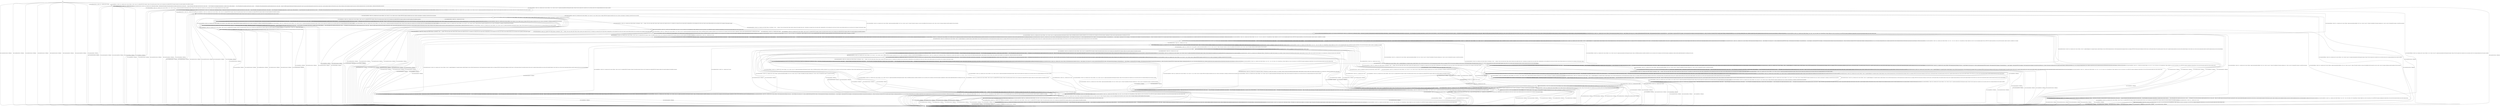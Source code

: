 digraph g {

	s0 [shape="circle" label="s0"];
	s1 [shape="circle" label="s1"];
	s2 [shape="circle" label="s2"];
	s3 [shape="circle" label="s3"];
	s4 [shape="circle" label="s4"];
	s5 [shape="circle" label="s5"];
	s6 [shape="circle" label="s6"];
	s7 [shape="circle" label="s7"];
	s8 [shape="circle" label="s8"];
	s9 [shape="circle" label="s9"];
	s10 [shape="circle" label="s10"];
	s11 [shape="circle" label="s11"];
	s12 [shape="circle" label="s12"];
	s13 [shape="circle" label="s13"];
	s14 [shape="circle" label="s14"];
	s15 [shape="circle" label="s15"];
	s16 [shape="circle" label="s16"];
	s17 [shape="circle" label="s17"];
	s18 [shape="circle" label="s18"];
	s19 [shape="circle" label="s19"];
	s20 [shape="circle" label="s20"];
	s21 [shape="circle" label="s21"];
	s22 [shape="circle" label="s22"];
	s23 [shape="circle" label="s23"];
	s24 [shape="circle" label="s24"];
	s25 [shape="circle" label="s25"];
	s26 [shape="circle" label="s26"];
	s27 [shape="circle" label="s27"];
	s28 [shape="circle" label="s28"];
	s29 [shape="circle" label="s29"];
	s30 [shape="circle" label="s30"];
	s31 [shape="circle" label="s31"];
	s32 [shape="circle" label="s32"];
	s0 -> s2 [label="user1|remote|DeviceControl / NoElement"];
	s0 -> s1 [label="user1|local|AddDevice / Symbol: CLS_0. Operation result: Success. Evidence: ''status':0,'msg':'ok'' in multiple HTTP POST responses'. Reason: The consistent presence of status 0 and 'ok' message across multiple HTTP POST responses confirms the successful completion of the AddDevice operation."];
	s0 -> s2 [label="user1|local|RemoveDevice / NoElement"];
	s0 -> s2 [label="user1|local|DeviceControl / NoElement"];
	s0 -> s3 [label="user1|local|InviteToHome / Symbol: CLS_0. Operation result: Success. Evidence: ''error':0,'status':0,'msg':'ok'' in /appsync/group/member/invited/reqqrcode response'. Reason: The invite requests show consistent zero error and status codes with 'ok' message indicating the invite request succeeded."];
	s0 -> s2 [label="user2|local|DeviceControl / NoElement"];
	s0 -> s2 [label="user2|remote|DeviceControl / NoElement"];
	s0 -> s2 [label="user2|remote|AcceptInvite / NoElement"];
	s0 -> s2 [label="user2|remote|ScanQRCode / NoElement"];
	s0 -> s2 [label="user2|remote|QuitHome / NoElement"];
	s1 -> s1 [label="user1|remote|DeviceControl / Symbol: CLS_-1. Operation result: Success."];
	s1 -> s2 [label="user1|local|AddDevice / NoElement"];
	s1 -> s0 [label="user1|local|RemoveDevice / Symbol: CLS_-1. Operation result: Success."];
	s1 -> s1 [label="user1|local|DeviceControl / Symbol: CLS_0. Operation result: Undetermined. Evidence: '**Bidirectional UDP packets with small payloads but no explicit control keywords or status codes**'; '**Sparse UDP packets without explicit control keywords or status codes**'; '**Only UDP packets with meaningless length patterns, no explicit success or failure indicators**'; '**short UDP payloads with no explicit control keywords or status**'; '**UDP packets with encrypted payload and no explicit operation keywords or status codes**'. Reason: The traffic comprises bidirectional UDP packets characterized by small or sparse payloads lacking explicit control keywords, status codes, or protocol semantics indicative of DeviceControl success or failure. Payloads are brief, sometimes encrypted, and convey no decisive operation keywords or error/status indicators, rendering the determination inconclusive."];
	s1 -> s11 [label="user1|local|InviteToHome / Symbol: CLS_0. Operation result: Success. Evidence: ''error':0,'status':0,'msg':'ok'' in /appsync/group/member/invited/reqqrcode response'. Reason: The invite requests show consistent zero error and status codes with 'ok' message indicating the invite request succeeded."];
	s1 -> s2 [label="user2|local|DeviceControl / NoElement"];
	s1 -> s2 [label="user2|remote|DeviceControl / NoElement"];
	s1 -> s2 [label="user2|remote|AcceptInvite / NoElement"];
	s1 -> s2 [label="user2|remote|ScanQRCode / NoElement"];
	s1 -> s2 [label="user2|remote|QuitHome / NoElement"];
	s2 -> s2 [label="user1|remote|DeviceControl / NoElement"];
	s2 -> s2 [label="user1|local|AddDevice / NoElement"];
	s2 -> s2 [label="user1|local|RemoveDevice / NoElement"];
	s2 -> s2 [label="user1|local|DeviceControl / NoElement"];
	s2 -> s2 [label="user1|local|InviteToHome / NoElement"];
	s2 -> s2 [label="user2|local|DeviceControl / NoElement"];
	s2 -> s2 [label="user2|remote|DeviceControl / NoElement"];
	s2 -> s2 [label="user2|remote|AcceptInvite / NoElement"];
	s2 -> s2 [label="user2|remote|ScanQRCode / NoElement"];
	s2 -> s2 [label="user2|remote|QuitHome / NoElement"];
	s3 -> s2 [label="user1|remote|DeviceControl / NoElement"];
	s3 -> s11 [label="user1|local|AddDevice / Symbol: CLS_0. Operation result: Success. Evidence: ''status':0,'msg':'ok'' in multiple HTTP POST responses'. Reason: The consistent presence of status 0 and 'ok' message across multiple HTTP POST responses confirms the successful completion of the AddDevice operation."];
	s3 -> s2 [label="user1|local|RemoveDevice / NoElement"];
	s3 -> s2 [label="user1|local|DeviceControl / NoElement"];
	s3 -> s3 [label="user1|local|InviteToHome / Symbol: CLS_0. Operation result: Success. Evidence: ''error':0,'status':0,'msg':'ok'' in /appsync/group/member/invited/reqqrcode response'. Reason: The invite requests show consistent zero error and status codes with 'ok' message indicating the invite request succeeded."];
	s3 -> s2 [label="user2|local|DeviceControl / NoElement"];
	s3 -> s2 [label="user2|remote|DeviceControl / NoElement"];
	s3 -> s2 [label="user2|remote|AcceptInvite / NoElement"];
	s3 -> s4 [label="user2|remote|ScanQRCode / Symbol: CLS_0. Operation result: Success. Evidence: ''error':0,'msg':'ok''; ''error':0,'status':0,'msg':'ok''. Reason: HTTP POST responses consistently show error=0, status=0, and message 'ok', indicating a successful QR code scan operation."];
	s3 -> s2 [label="user2|remote|QuitHome / NoElement"];
	s4 -> s2 [label="user1|remote|DeviceControl / NoElement"];
	s4 -> s10 [label="user1|local|AddDevice / Symbol: CLS_0. Operation result: Success. Evidence: ''status':0,'msg':'ok'' in multiple HTTP POST responses'. Reason: The consistent presence of status 0 and 'ok' message across multiple HTTP POST responses confirms the successful completion of the AddDevice operation."];
	s4 -> s2 [label="user1|local|RemoveDevice / NoElement"];
	s4 -> s2 [label="user1|local|DeviceControl / NoElement"];
	s4 -> s14 [label="user1|local|InviteToHome / Symbol: CLS_0. Operation result: Success. Evidence: ''error':0,'status':0,'msg':'ok'' in /appsync/group/member/invited/reqqrcode response'. Reason: The invite requests show consistent zero error and status codes with 'ok' message indicating the invite request succeeded."];
	s4 -> s2 [label="user2|local|DeviceControl / NoElement"];
	s4 -> s2 [label="user2|remote|DeviceControl / NoElement"];
	s4 -> s5 [label="user2|remote|AcceptInvite / Symbol: CLS_0. Operation result: Failed. Evidence: 'ErrorResponse', 'status': -7, 'message': 'device reset, please rebind'. Reason: Majority consensus shows negative status code -7 and explicit error message 'device reset, please rebind', indicating failure in invite acceptance due to device reset. Minority success evidence presents zero error and status with 'ok' message, but lacks majority support."];
	s4 -> s4 [label="user2|remote|ScanQRCode / Symbol: CLS_0. Operation result: Success. Evidence: ''error':0,'msg':'ok''; ''error':0,'status':0,'msg':'ok''. Reason: HTTP POST responses consistently show error=0, status=0, and message 'ok', indicating a successful QR code scan operation."];
	s4 -> s2 [label="user2|remote|QuitHome / NoElement"];
	s5 -> s2 [label="user1|remote|DeviceControl / NoElement"];
	s5 -> s8 [label="user1|local|AddDevice / Symbol: CLS_0. Operation result: Success. Evidence: ''status':0,'msg':'ok'' in multiple HTTP POST responses'. Reason: The consistent presence of status 0 and 'ok' message across multiple HTTP POST responses confirms the successful completion of the AddDevice operation."];
	s5 -> s2 [label="user1|local|RemoveDevice / NoElement"];
	s5 -> s2 [label="user1|local|DeviceControl / NoElement"];
	s5 -> s6 [label="user1|local|InviteToHome / Symbol: CLS_1. Operation result: Success. Evidence: ''error':0,'status':0,'msg':'ok'' in /appsync/group/member/invited/reqqrcode response'. Reason: InviteToHome operations succeeded as indicated by zero error and status with 'ok' message in invite QR code responses; supplementary evidence includes updated familymember list confirming invite success."];
	s5 -> s2 [label="user2|local|DeviceControl / NoElement"];
	s5 -> s2 [label="user2|remote|DeviceControl / NoElement"];
	s5 -> s2 [label="user2|remote|AcceptInvite / NoElement"];
	s5 -> s5 [label="user2|remote|ScanQRCode / Symbol: CLS_1. Operation result: Failed. Evidence: ''error':-2010''; ''error':-2010,'status':-2010' with garbled msg''. Reason: Negative error code -2010 and status -2010 in HTTP POST responses unambiguously indicate failure in the scan QR code operation despite some unclear message content."];
	s5 -> s9 [label="user2|remote|QuitHome / Symbol: CLS_0. Operation result: Success. Evidence: '/appsync/group/member/quitfamily' with {'error':0,'status':0,'msg':'ok'}'. Reason: The majority consensus is success as the quitfamily API call returned error code 0, status 0, and an 'ok' message, indicating successful completion of the quit operation."];
	s6 -> s2 [label="user1|remote|DeviceControl / NoElement"];
	s6 -> s7 [label="user1|local|AddDevice / Symbol: CLS_0. Operation result: Success. Evidence: ''status':0,'msg':'ok'' in multiple HTTP POST responses'. Reason: The consistent presence of status 0 and 'ok' message across multiple HTTP POST responses confirms the successful completion of the AddDevice operation."];
	s6 -> s2 [label="user1|local|RemoveDevice / NoElement"];
	s6 -> s2 [label="user1|local|DeviceControl / NoElement"];
	s6 -> s6 [label="user1|local|InviteToHome / Symbol: CLS_1. Operation result: Success. Evidence: ''error':0,'status':0,'msg':'ok'' in /appsync/group/member/invited/reqqrcode response'. Reason: InviteToHome operations succeeded as indicated by zero error and status with 'ok' message in invite QR code responses; supplementary evidence includes updated familymember list confirming invite success."];
	s6 -> s2 [label="user2|local|DeviceControl / NoElement"];
	s6 -> s2 [label="user2|remote|DeviceControl / NoElement"];
	s6 -> s2 [label="user2|remote|AcceptInvite / NoElement"];
	s6 -> s6 [label="user2|remote|ScanQRCode / Symbol: CLS_2. Operation result: Failed. Evidence: ''error':-2011''; ''error':-2011,'status':-2011' with garbled msg''. Reason: Negative error code -2011 and corresponding negative status in HTTP POST responses signal failure in the scan QR code operation, despite corrupted or unreadable error messages."];
	s6 -> s3 [label="user2|remote|QuitHome / Symbol: CLS_0. Operation result: Success. Evidence: '/appsync/group/member/quitfamily' with {'error':0,'status':0,'msg':'ok'}'. Reason: The majority consensus is success as the quitfamily API call returned error code 0, status 0, and an 'ok' message, indicating successful completion of the quit operation."];
	s7 -> s7 [label="user1|remote|DeviceControl / Symbol: CLS_-1. Operation result: Success."];
	s7 -> s2 [label="user1|local|AddDevice / NoElement"];
	s7 -> s6 [label="user1|local|RemoveDevice / Symbol: CLS_-1. Operation result: Success."];
	s7 -> s7 [label="user1|local|DeviceControl / Symbol: CLS_0. Operation result: Undetermined. Evidence: '**Bidirectional UDP packets with small payloads but no explicit control keywords or status codes**'; '**Sparse UDP packets without explicit control keywords or status codes**'; '**Only UDP packets with meaningless length patterns, no explicit success or failure indicators**'; '**short UDP payloads with no explicit control keywords or status**'; '**UDP packets with encrypted payload and no explicit operation keywords or status codes**'. Reason: The traffic comprises bidirectional UDP packets characterized by small or sparse payloads lacking explicit control keywords, status codes, or protocol semantics indicative of DeviceControl success or failure. Payloads are brief, sometimes encrypted, and convey no decisive operation keywords or error/status indicators, rendering the determination inconclusive."];
	s7 -> s7 [label="user1|local|InviteToHome / Symbol: CLS_1. Operation result: Success. Evidence: ''error':0,'status':0,'msg':'ok'' in /appsync/group/member/invited/reqqrcode response'. Reason: InviteToHome operations succeeded as indicated by zero error and status with 'ok' message in invite QR code responses; supplementary evidence includes updated familymember list confirming invite success."];
	s7 -> s15 [label="user2|local|DeviceControl / Symbol: CLS_0. Operation result: Success. Evidence: ''status':0' in /appfront/blappproxy/v1/ui/upgrade response; multiple 'Response' events in DNSNA.TransmissionControl or DNA.TransmissionControl messages without error messages; HTTP POST /device/control/v2/sdkcontrol with DNS status 0 in JSON payload. Reason: The consistent presence of status code 0 in upgrade response payloads across reports and the multiple 'Response' events without errors in device control communication indicate successful command execution and control acknowledgment."];
	s7 -> s7 [label="user2|remote|DeviceControl / Symbol: CLS_1. Operation result: Success. Evidence: 'DNA.TransmissionControl Response with pwri=1'; ''name':'Response' with varying 'pwri' 0/1 values in multiple bidirectional HTTP POST replies'; 'DNA.TransmissionControl Response' with payload field pwri:1'; ''name':'Response'', bidirectional HTTP POST exchanges'; 'DNA.TransmissionControl Response with payload data indicating pwr=1'. Reason: The presence of multiple HTTP POST responses named 'Response' containing payload fields 'pwri' or 'pwr' with values switching between 0 and 1 indicates successful device control command executions and bidirectional communication acknowledgments, reflecting normal operation."];
	s7 -> s2 [label="user2|remote|AcceptInvite / NoElement"];
	s7 -> s7 [label="user2|remote|ScanQRCode / Symbol: CLS_2. Operation result: Failed. Evidence: ''error':-2011''; ''error':-2011,'status':-2011' with garbled msg''. Reason: Negative error code -2011 and corresponding negative status in HTTP POST responses signal failure in the scan QR code operation, despite corrupted or unreadable error messages."];
	s7 -> s11 [label="user2|remote|QuitHome / Symbol: CLS_1. Operation result: Success. Evidence: '/appsync/group/member/quitfamily' with {'error':0,'status':0,'msg':'ok'}'. Reason: The quitfamily API response containing error 0, status 0, and an 'ok' message firmly supports a successful quit operation."];
	s8 -> s8 [label="user1|remote|DeviceControl / Symbol: CLS_-1. Operation result: Success."];
	s8 -> s2 [label="user1|local|AddDevice / NoElement"];
	s8 -> s5 [label="user1|local|RemoveDevice / Symbol: CLS_-1. Operation result: Success."];
	s8 -> s8 [label="user1|local|DeviceControl / Symbol: CLS_0. Operation result: Undetermined. Evidence: '**Bidirectional UDP packets with small payloads but no explicit control keywords or status codes**'; '**Sparse UDP packets without explicit control keywords or status codes**'; '**Only UDP packets with meaningless length patterns, no explicit success or failure indicators**'; '**short UDP payloads with no explicit control keywords or status**'; '**UDP packets with encrypted payload and no explicit operation keywords or status codes**'. Reason: The traffic comprises bidirectional UDP packets characterized by small or sparse payloads lacking explicit control keywords, status codes, or protocol semantics indicative of DeviceControl success or failure. Payloads are brief, sometimes encrypted, and convey no decisive operation keywords or error/status indicators, rendering the determination inconclusive."];
	s8 -> s7 [label="user1|local|InviteToHome / Symbol: CLS_1. Operation result: Success. Evidence: ''error':0,'status':0,'msg':'ok'' in /appsync/group/member/invited/reqqrcode response'. Reason: InviteToHome operations succeeded as indicated by zero error and status with 'ok' message in invite QR code responses; supplementary evidence includes updated familymember list confirming invite success."];
	s8 -> s30 [label="user2|local|DeviceControl / Symbol: CLS_0. Operation result: Success. Evidence: ''status':0' in /appfront/blappproxy/v1/ui/upgrade response; multiple 'Response' events in DNSNA.TransmissionControl or DNA.TransmissionControl messages without error messages; HTTP POST /device/control/v2/sdkcontrol with DNS status 0 in JSON payload. Reason: The consistent presence of status code 0 in upgrade response payloads across reports and the multiple 'Response' events without errors in device control communication indicate successful command execution and control acknowledgment."];
	s8 -> s8 [label="user2|remote|DeviceControl / Symbol: CLS_1. Operation result: Success. Evidence: 'DNA.TransmissionControl Response with pwri=1'; ''name':'Response' with varying 'pwri' 0/1 values in multiple bidirectional HTTP POST replies'; 'DNA.TransmissionControl Response' with payload field pwri:1'; ''name':'Response'', bidirectional HTTP POST exchanges'; 'DNA.TransmissionControl Response with payload data indicating pwr=1'. Reason: The presence of multiple HTTP POST responses named 'Response' containing payload fields 'pwri' or 'pwr' with values switching between 0 and 1 indicates successful device control command executions and bidirectional communication acknowledgments, reflecting normal operation."];
	s8 -> s2 [label="user2|remote|AcceptInvite / NoElement"];
	s8 -> s8 [label="user2|remote|ScanQRCode / Symbol: CLS_1. Operation result: Failed. Evidence: ''error':-2010''; ''error':-2010,'status':-2010' with garbled msg''. Reason: Negative error code -2010 and status -2010 in HTTP POST responses unambiguously indicate failure in the scan QR code operation despite some unclear message content."];
	s8 -> s12 [label="user2|remote|QuitHome / Symbol: CLS_1. Operation result: Success. Evidence: '/appsync/group/member/quitfamily' with {'error':0,'status':0,'msg':'ok'}'. Reason: The quitfamily API response containing error 0, status 0, and an 'ok' message firmly supports a successful quit operation."];
	s9 -> s2 [label="user1|remote|DeviceControl / NoElement"];
	s9 -> s12 [label="user1|local|AddDevice / Symbol: CLS_0. Operation result: Success. Evidence: ''status':0,'msg':'ok'' in multiple HTTP POST responses'. Reason: The consistent presence of status 0 and 'ok' message across multiple HTTP POST responses confirms the successful completion of the AddDevice operation."];
	s9 -> s2 [label="user1|local|RemoveDevice / NoElement"];
	s9 -> s2 [label="user1|local|DeviceControl / NoElement"];
	s9 -> s3 [label="user1|local|InviteToHome / Symbol: CLS_0. Operation result: Success. Evidence: ''error':0,'status':0,'msg':'ok'' in /appsync/group/member/invited/reqqrcode response'. Reason: The invite requests show consistent zero error and status codes with 'ok' message indicating the invite request succeeded."];
	s9 -> s2 [label="user2|local|DeviceControl / NoElement"];
	s9 -> s2 [label="user2|remote|DeviceControl / NoElement"];
	s9 -> s2 [label="user2|remote|AcceptInvite / NoElement"];
	s9 -> s9 [label="user2|remote|ScanQRCode / Symbol: CLS_1. Operation result: Failed. Evidence: ''error':-2010''; ''error':-2010,'status':-2010' with garbled msg''. Reason: Negative error code -2010 and status -2010 in HTTP POST responses unambiguously indicate failure in the scan QR code operation despite some unclear message content."];
	s9 -> s2 [label="user2|remote|QuitHome / NoElement"];
	s10 -> s10 [label="user1|remote|DeviceControl / Symbol: CLS_-1. Operation result: Success."];
	s10 -> s2 [label="user1|local|AddDevice / NoElement"];
	s10 -> s4 [label="user1|local|RemoveDevice / Symbol: CLS_-1. Operation result: Success."];
	s10 -> s10 [label="user1|local|DeviceControl / Symbol: CLS_0. Operation result: Undetermined. Evidence: '**Bidirectional UDP packets with small payloads but no explicit control keywords or status codes**'; '**Sparse UDP packets without explicit control keywords or status codes**'; '**Only UDP packets with meaningless length patterns, no explicit success or failure indicators**'; '**short UDP payloads with no explicit control keywords or status**'; '**UDP packets with encrypted payload and no explicit operation keywords or status codes**'. Reason: The traffic comprises bidirectional UDP packets characterized by small or sparse payloads lacking explicit control keywords, status codes, or protocol semantics indicative of DeviceControl success or failure. Payloads are brief, sometimes encrypted, and convey no decisive operation keywords or error/status indicators, rendering the determination inconclusive."];
	s10 -> s13 [label="user1|local|InviteToHome / Symbol: CLS_0. Operation result: Success. Evidence: ''error':0,'status':0,'msg':'ok'' in /appsync/group/member/invited/reqqrcode response'. Reason: The invite requests show consistent zero error and status codes with 'ok' message indicating the invite request succeeded."];
	s10 -> s2 [label="user2|local|DeviceControl / NoElement"];
	s10 -> s2 [label="user2|remote|DeviceControl / NoElement"];
	s10 -> s8 [label="user2|remote|AcceptInvite / Symbol: CLS_0. Operation result: Failed. Evidence: 'ErrorResponse', 'status': -7, 'message': 'device reset, please rebind'. Reason: Majority consensus shows negative status code -7 and explicit error message 'device reset, please rebind', indicating failure in invite acceptance due to device reset. Minority success evidence presents zero error and status with 'ok' message, but lacks majority support."];
	s10 -> s10 [label="user2|remote|ScanQRCode / Symbol: CLS_0. Operation result: Success. Evidence: ''error':0,'msg':'ok''; ''error':0,'status':0,'msg':'ok''. Reason: HTTP POST responses consistently show error=0, status=0, and message 'ok', indicating a successful QR code scan operation."];
	s10 -> s2 [label="user2|remote|QuitHome / NoElement"];
	s11 -> s11 [label="user1|remote|DeviceControl / Symbol: CLS_-1. Operation result: Success."];
	s11 -> s2 [label="user1|local|AddDevice / NoElement"];
	s11 -> s3 [label="user1|local|RemoveDevice / Symbol: CLS_-1. Operation result: Success."];
	s11 -> s11 [label="user1|local|DeviceControl / Symbol: CLS_0. Operation result: Undetermined. Evidence: '**Bidirectional UDP packets with small payloads but no explicit control keywords or status codes**'; '**Sparse UDP packets without explicit control keywords or status codes**'; '**Only UDP packets with meaningless length patterns, no explicit success or failure indicators**'; '**short UDP payloads with no explicit control keywords or status**'; '**UDP packets with encrypted payload and no explicit operation keywords or status codes**'. Reason: The traffic comprises bidirectional UDP packets characterized by small or sparse payloads lacking explicit control keywords, status codes, or protocol semantics indicative of DeviceControl success or failure. Payloads are brief, sometimes encrypted, and convey no decisive operation keywords or error/status indicators, rendering the determination inconclusive."];
	s11 -> s11 [label="user1|local|InviteToHome / Symbol: CLS_0. Operation result: Success. Evidence: ''error':0,'status':0,'msg':'ok'' in /appsync/group/member/invited/reqqrcode response'. Reason: The invite requests show consistent zero error and status codes with 'ok' message indicating the invite request succeeded."];
	s11 -> s2 [label="user2|local|DeviceControl / NoElement"];
	s11 -> s2 [label="user2|remote|DeviceControl / NoElement"];
	s11 -> s2 [label="user2|remote|AcceptInvite / NoElement"];
	s11 -> s10 [label="user2|remote|ScanQRCode / Symbol: CLS_0. Operation result: Success. Evidence: ''error':0,'msg':'ok''; ''error':0,'status':0,'msg':'ok''. Reason: HTTP POST responses consistently show error=0, status=0, and message 'ok', indicating a successful QR code scan operation."];
	s11 -> s2 [label="user2|remote|QuitHome / NoElement"];
	s12 -> s12 [label="user1|remote|DeviceControl / Symbol: CLS_-1. Operation result: Success."];
	s12 -> s2 [label="user1|local|AddDevice / NoElement"];
	s12 -> s9 [label="user1|local|RemoveDevice / Symbol: CLS_-1. Operation result: Success."];
	s12 -> s12 [label="user1|local|DeviceControl / Symbol: CLS_0. Operation result: Undetermined. Evidence: '**Bidirectional UDP packets with small payloads but no explicit control keywords or status codes**'; '**Sparse UDP packets without explicit control keywords or status codes**'; '**Only UDP packets with meaningless length patterns, no explicit success or failure indicators**'; '**short UDP payloads with no explicit control keywords or status**'; '**UDP packets with encrypted payload and no explicit operation keywords or status codes**'. Reason: The traffic comprises bidirectional UDP packets characterized by small or sparse payloads lacking explicit control keywords, status codes, or protocol semantics indicative of DeviceControl success or failure. Payloads are brief, sometimes encrypted, and convey no decisive operation keywords or error/status indicators, rendering the determination inconclusive."];
	s12 -> s11 [label="user1|local|InviteToHome / Symbol: CLS_0. Operation result: Success. Evidence: ''error':0,'status':0,'msg':'ok'' in /appsync/group/member/invited/reqqrcode response'. Reason: The invite requests show consistent zero error and status codes with 'ok' message indicating the invite request succeeded."];
	s12 -> s2 [label="user2|local|DeviceControl / NoElement"];
	s12 -> s2 [label="user2|remote|DeviceControl / NoElement"];
	s12 -> s2 [label="user2|remote|AcceptInvite / NoElement"];
	s12 -> s12 [label="user2|remote|ScanQRCode / Symbol: CLS_1. Operation result: Failed. Evidence: ''error':-2010''; ''error':-2010,'status':-2010' with garbled msg''. Reason: Negative error code -2010 and status -2010 in HTTP POST responses unambiguously indicate failure in the scan QR code operation despite some unclear message content."];
	s12 -> s2 [label="user2|remote|QuitHome / NoElement"];
	s13 -> s13 [label="user1|remote|DeviceControl / Symbol: CLS_-1. Operation result: Success."];
	s13 -> s2 [label="user1|local|AddDevice / NoElement"];
	s13 -> s14 [label="user1|local|RemoveDevice / Symbol: CLS_-1. Operation result: Success."];
	s13 -> s13 [label="user1|local|DeviceControl / Symbol: CLS_0. Operation result: Undetermined. Evidence: '**Bidirectional UDP packets with small payloads but no explicit control keywords or status codes**'; '**Sparse UDP packets without explicit control keywords or status codes**'; '**Only UDP packets with meaningless length patterns, no explicit success or failure indicators**'; '**short UDP payloads with no explicit control keywords or status**'; '**UDP packets with encrypted payload and no explicit operation keywords or status codes**'. Reason: The traffic comprises bidirectional UDP packets characterized by small or sparse payloads lacking explicit control keywords, status codes, or protocol semantics indicative of DeviceControl success or failure. Payloads are brief, sometimes encrypted, and convey no decisive operation keywords or error/status indicators, rendering the determination inconclusive."];
	s13 -> s13 [label="user1|local|InviteToHome / Symbol: CLS_0. Operation result: Success. Evidence: ''error':0,'status':0,'msg':'ok'' in /appsync/group/member/invited/reqqrcode response'. Reason: The invite requests show consistent zero error and status codes with 'ok' message indicating the invite request succeeded."];
	s13 -> s2 [label="user2|local|DeviceControl / NoElement"];
	s13 -> s2 [label="user2|remote|DeviceControl / NoElement"];
	s13 -> s7 [label="user2|remote|AcceptInvite / Symbol: CLS_0. Operation result: Failed. Evidence: 'ErrorResponse', 'status': -7, 'message': 'device reset, please rebind'. Reason: Majority consensus shows negative status code -7 and explicit error message 'device reset, please rebind', indicating failure in invite acceptance due to device reset. Minority success evidence presents zero error and status with 'ok' message, but lacks majority support."];
	s13 -> s10 [label="user2|remote|ScanQRCode / Symbol: CLS_0. Operation result: Success. Evidence: ''error':0,'msg':'ok''; ''error':0,'status':0,'msg':'ok''. Reason: HTTP POST responses consistently show error=0, status=0, and message 'ok', indicating a successful QR code scan operation."];
	s13 -> s2 [label="user2|remote|QuitHome / NoElement"];
	s14 -> s2 [label="user1|remote|DeviceControl / NoElement"];
	s14 -> s13 [label="user1|local|AddDevice / Symbol: CLS_0. Operation result: Success. Evidence: ''status':0,'msg':'ok'' in multiple HTTP POST responses'. Reason: The consistent presence of status 0 and 'ok' message across multiple HTTP POST responses confirms the successful completion of the AddDevice operation."];
	s14 -> s2 [label="user1|local|RemoveDevice / NoElement"];
	s14 -> s2 [label="user1|local|DeviceControl / NoElement"];
	s14 -> s14 [label="user1|local|InviteToHome / Symbol: CLS_0. Operation result: Success. Evidence: ''error':0,'status':0,'msg':'ok'' in /appsync/group/member/invited/reqqrcode response'. Reason: The invite requests show consistent zero error and status codes with 'ok' message indicating the invite request succeeded."];
	s14 -> s2 [label="user2|local|DeviceControl / NoElement"];
	s14 -> s2 [label="user2|remote|DeviceControl / NoElement"];
	s14 -> s6 [label="user2|remote|AcceptInvite / Symbol: CLS_0. Operation result: Failed. Evidence: 'ErrorResponse', 'status': -7, 'message': 'device reset, please rebind'. Reason: Majority consensus shows negative status code -7 and explicit error message 'device reset, please rebind', indicating failure in invite acceptance due to device reset. Minority success evidence presents zero error and status with 'ok' message, but lacks majority support."];
	s14 -> s4 [label="user2|remote|ScanQRCode / Symbol: CLS_0. Operation result: Success. Evidence: ''error':0,'msg':'ok''; ''error':0,'status':0,'msg':'ok''. Reason: HTTP POST responses consistently show error=0, status=0, and message 'ok', indicating a successful QR code scan operation."];
	s14 -> s2 [label="user2|remote|QuitHome / NoElement"];
	s15 -> s15 [label="user1|remote|DeviceControl / Symbol: CLS_-1. Operation result: Success."];
	s15 -> s2 [label="user1|local|AddDevice / NoElement"];
	s15 -> s16 [label="user1|local|RemoveDevice / Symbol: CLS_-1. Operation result: Success."];
	s15 -> s15 [label="user1|local|DeviceControl / Symbol: CLS_0. Operation result: Undetermined. Evidence: '**Bidirectional UDP packets with small payloads but no explicit control keywords or status codes**'; '**Sparse UDP packets without explicit control keywords or status codes**'; '**Only UDP packets with meaningless length patterns, no explicit success or failure indicators**'; '**short UDP payloads with no explicit control keywords or status**'; '**UDP packets with encrypted payload and no explicit operation keywords or status codes**'. Reason: The traffic comprises bidirectional UDP packets characterized by small or sparse payloads lacking explicit control keywords, status codes, or protocol semantics indicative of DeviceControl success or failure. Payloads are brief, sometimes encrypted, and convey no decisive operation keywords or error/status indicators, rendering the determination inconclusive."];
	s15 -> s15 [label="user1|local|InviteToHome / Symbol: CLS_1. Operation result: Success. Evidence: ''error':0,'status':0,'msg':'ok'' in /appsync/group/member/invited/reqqrcode response'. Reason: InviteToHome operations succeeded as indicated by zero error and status with 'ok' message in invite QR code responses; supplementary evidence includes updated familymember list confirming invite success."];
	s15 -> s15 [label="user2|local|DeviceControl / Symbol: CLS_0. Operation result: Success. Evidence: ''status':0' in /appfront/blappproxy/v1/ui/upgrade response; multiple 'Response' events in DNSNA.TransmissionControl or DNA.TransmissionControl messages without error messages; HTTP POST /device/control/v2/sdkcontrol with DNS status 0 in JSON payload. Reason: The consistent presence of status code 0 in upgrade response payloads across reports and the multiple 'Response' events without errors in device control communication indicate successful command execution and control acknowledgment."];
	s15 -> s15 [label="user2|remote|DeviceControl / Symbol: CLS_1. Operation result: Success. Evidence: 'DNA.TransmissionControl Response with pwri=1'; ''name':'Response' with varying 'pwri' 0/1 values in multiple bidirectional HTTP POST replies'; 'DNA.TransmissionControl Response' with payload field pwri:1'; ''name':'Response'', bidirectional HTTP POST exchanges'; 'DNA.TransmissionControl Response with payload data indicating pwr=1'. Reason: The presence of multiple HTTP POST responses named 'Response' containing payload fields 'pwri' or 'pwr' with values switching between 0 and 1 indicates successful device control command executions and bidirectional communication acknowledgments, reflecting normal operation."];
	s15 -> s2 [label="user2|remote|AcceptInvite / NoElement"];
	s15 -> s15 [label="user2|remote|ScanQRCode / Symbol: CLS_2. Operation result: Failed. Evidence: ''error':-2011''; ''error':-2011,'status':-2011' with garbled msg''. Reason: Negative error code -2011 and corresponding negative status in HTTP POST responses signal failure in the scan QR code operation, despite corrupted or unreadable error messages."];
	s15 -> s19 [label="user2|remote|QuitHome / Symbol: CLS_1. Operation result: Success. Evidence: '/appsync/group/member/quitfamily' with {'error':0,'status':0,'msg':'ok'}'. Reason: The quitfamily API response containing error 0, status 0, and an 'ok' message firmly supports a successful quit operation."];
	s16 -> s2 [label="user1|remote|DeviceControl / NoElement"];
	s16 -> s32 [label="user1|local|AddDevice / Symbol: CLS_0. Operation result: Success. Evidence: ''status':0,'msg':'ok'' in multiple HTTP POST responses'. Reason: The consistent presence of status 0 and 'ok' message across multiple HTTP POST responses confirms the successful completion of the AddDevice operation."];
	s16 -> s2 [label="user1|local|RemoveDevice / NoElement"];
	s16 -> s2 [label="user1|local|DeviceControl / NoElement"];
	s16 -> s16 [label="user1|local|InviteToHome / Symbol: CLS_1. Operation result: Success. Evidence: ''error':0,'status':0,'msg':'ok'' in /appsync/group/member/invited/reqqrcode response'. Reason: InviteToHome operations succeeded as indicated by zero error and status with 'ok' message in invite QR code responses; supplementary evidence includes updated familymember list confirming invite success."];
	s16 -> s16 [label="user2|local|DeviceControl / Symbol: CLS_NoResponse. Operation result: Failed. Reason: response is empty"];
	s16 -> s2 [label="user2|remote|DeviceControl / NoElement"];
	s16 -> s2 [label="user2|remote|AcceptInvite / NoElement"];
	s16 -> s16 [label="user2|remote|ScanQRCode / Symbol: CLS_2. Operation result: Failed. Evidence: ''error':-2011''; ''error':-2011,'status':-2011' with garbled msg''. Reason: Negative error code -2011 and corresponding negative status in HTTP POST responses signal failure in the scan QR code operation, despite corrupted or unreadable error messages."];
	s16 -> s17 [label="user2|remote|QuitHome / Symbol: CLS_0. Operation result: Success. Evidence: '/appsync/group/member/quitfamily' with {'error':0,'status':0,'msg':'ok'}'. Reason: The majority consensus is success as the quitfamily API call returned error code 0, status 0, and an 'ok' message, indicating successful completion of the quit operation."];
	s17 -> s2 [label="user1|remote|DeviceControl / NoElement"];
	s17 -> s18 [label="user1|local|AddDevice / Symbol: CLS_0. Operation result: Success. Evidence: ''status':0,'msg':'ok'' in multiple HTTP POST responses'. Reason: The consistent presence of status 0 and 'ok' message across multiple HTTP POST responses confirms the successful completion of the AddDevice operation."];
	s17 -> s2 [label="user1|local|RemoveDevice / NoElement"];
	s17 -> s2 [label="user1|local|DeviceControl / NoElement"];
	s17 -> s17 [label="user1|local|InviteToHome / Symbol: CLS_0. Operation result: Success. Evidence: ''error':0,'status':0,'msg':'ok'' in /appsync/group/member/invited/reqqrcode response'. Reason: The invite requests show consistent zero error and status codes with 'ok' message indicating the invite request succeeded."];
	s17 -> s17 [label="user2|local|DeviceControl / Symbol: CLS_NoResponse. Operation result: Failed. Reason: response is empty"];
	s17 -> s2 [label="user2|remote|DeviceControl / NoElement"];
	s17 -> s2 [label="user2|remote|AcceptInvite / NoElement"];
	s17 -> s22 [label="user2|remote|ScanQRCode / Symbol: CLS_0. Operation result: Success. Evidence: ''error':0,'msg':'ok''; ''error':0,'status':0,'msg':'ok''. Reason: HTTP POST responses consistently show error=0, status=0, and message 'ok', indicating a successful QR code scan operation."];
	s17 -> s2 [label="user2|remote|QuitHome / NoElement"];
	s18 -> s18 [label="user1|remote|DeviceControl / Symbol: CLS_-1. Operation result: Success."];
	s18 -> s2 [label="user1|local|AddDevice / NoElement"];
	s18 -> s17 [label="user1|local|RemoveDevice / Symbol: CLS_-1. Operation result: Success."];
	s18 -> s18 [label="user1|local|DeviceControl / Symbol: CLS_0. Operation result: Undetermined. Evidence: '**Bidirectional UDP packets with small payloads but no explicit control keywords or status codes**'; '**Sparse UDP packets without explicit control keywords or status codes**'; '**Only UDP packets with meaningless length patterns, no explicit success or failure indicators**'; '**short UDP payloads with no explicit control keywords or status**'; '**UDP packets with encrypted payload and no explicit operation keywords or status codes**'. Reason: The traffic comprises bidirectional UDP packets characterized by small or sparse payloads lacking explicit control keywords, status codes, or protocol semantics indicative of DeviceControl success or failure. Payloads are brief, sometimes encrypted, and convey no decisive operation keywords or error/status indicators, rendering the determination inconclusive."];
	s18 -> s18 [label="user1|local|InviteToHome / Symbol: CLS_0. Operation result: Success. Evidence: ''error':0,'status':0,'msg':'ok'' in /appsync/group/member/invited/reqqrcode response'. Reason: The invite requests show consistent zero error and status codes with 'ok' message indicating the invite request succeeded."];
	s18 -> s18 [label="user2|local|DeviceControl / Symbol: CLS_5. Operation result: Undetermined. Evidence: 'UDP packets only, no explicit control response or error indicators'. Reason: The observed UDP traffic lacks explicit payloads or header indicators of success or failure, and no conclusive control response or error messages exist, rendering the operation status undetermined."];
	s18 -> s2 [label="user2|remote|DeviceControl / NoElement"];
	s18 -> s2 [label="user2|remote|AcceptInvite / NoElement"];
	s18 -> s21 [label="user2|remote|ScanQRCode / Symbol: CLS_0. Operation result: Success. Evidence: ''error':0,'msg':'ok''; ''error':0,'status':0,'msg':'ok''. Reason: HTTP POST responses consistently show error=0, status=0, and message 'ok', indicating a successful QR code scan operation."];
	s18 -> s2 [label="user2|remote|QuitHome / NoElement"];
	s19 -> s19 [label="user1|remote|DeviceControl / Symbol: CLS_-1. Operation result: Success."];
	s19 -> s2 [label="user1|local|AddDevice / NoElement"];
	s19 -> s17 [label="user1|local|RemoveDevice / Symbol: CLS_-1. Operation result: Success."];
	s19 -> s19 [label="user1|local|DeviceControl / Symbol: CLS_0. Operation result: Undetermined. Evidence: '**Bidirectional UDP packets with small payloads but no explicit control keywords or status codes**'; '**Sparse UDP packets without explicit control keywords or status codes**'; '**Only UDP packets with meaningless length patterns, no explicit success or failure indicators**'; '**short UDP payloads with no explicit control keywords or status**'; '**UDP packets with encrypted payload and no explicit operation keywords or status codes**'. Reason: The traffic comprises bidirectional UDP packets characterized by small or sparse payloads lacking explicit control keywords, status codes, or protocol semantics indicative of DeviceControl success or failure. Payloads are brief, sometimes encrypted, and convey no decisive operation keywords or error/status indicators, rendering the determination inconclusive."];
	s19 -> s19 [label="user1|local|InviteToHome / Symbol: CLS_0. Operation result: Success. Evidence: ''error':0,'status':0,'msg':'ok'' in /appsync/group/member/invited/reqqrcode response'. Reason: The invite requests show consistent zero error and status codes with 'ok' message indicating the invite request succeeded."];
	s19 -> s19 [label="user2|local|DeviceControl / Symbol: CLS_0. Operation result: Success. Evidence: ''status':0' in /appfront/blappproxy/v1/ui/upgrade response; multiple 'Response' events in DNSNA.TransmissionControl or DNA.TransmissionControl messages without error messages; HTTP POST /device/control/v2/sdkcontrol with DNS status 0 in JSON payload. Reason: The consistent presence of status code 0 in upgrade response payloads across reports and the multiple 'Response' events without errors in device control communication indicate successful command execution and control acknowledgment."];
	s19 -> s2 [label="user2|remote|DeviceControl / NoElement"];
	s19 -> s2 [label="user2|remote|AcceptInvite / NoElement"];
	s19 -> s20 [label="user2|remote|ScanQRCode / Symbol: CLS_0. Operation result: Success. Evidence: ''error':0,'msg':'ok''; ''error':0,'status':0,'msg':'ok''. Reason: HTTP POST responses consistently show error=0, status=0, and message 'ok', indicating a successful QR code scan operation."];
	s19 -> s2 [label="user2|remote|QuitHome / NoElement"];
	s20 -> s20 [label="user1|remote|DeviceControl / Symbol: CLS_-1. Operation result: Success."];
	s20 -> s2 [label="user1|local|AddDevice / NoElement"];
	s20 -> s22 [label="user1|local|RemoveDevice / Symbol: CLS_-1. Operation result: Success."];
	s20 -> s20 [label="user1|local|DeviceControl / Symbol: CLS_0. Operation result: Undetermined. Evidence: '**Bidirectional UDP packets with small payloads but no explicit control keywords or status codes**'; '**Sparse UDP packets without explicit control keywords or status codes**'; '**Only UDP packets with meaningless length patterns, no explicit success or failure indicators**'; '**short UDP payloads with no explicit control keywords or status**'; '**UDP packets with encrypted payload and no explicit operation keywords or status codes**'. Reason: The traffic comprises bidirectional UDP packets characterized by small or sparse payloads lacking explicit control keywords, status codes, or protocol semantics indicative of DeviceControl success or failure. Payloads are brief, sometimes encrypted, and convey no decisive operation keywords or error/status indicators, rendering the determination inconclusive."];
	s20 -> s25 [label="user1|local|InviteToHome / Symbol: CLS_0. Operation result: Success. Evidence: ''error':0,'status':0,'msg':'ok'' in /appsync/group/member/invited/reqqrcode response'. Reason: The invite requests show consistent zero error and status codes with 'ok' message indicating the invite request succeeded."];
	s20 -> s19 [label="user2|local|DeviceControl / Symbol: CLS_0. Operation result: Success. Evidence: ''status':0' in /appfront/blappproxy/v1/ui/upgrade response; multiple 'Response' events in DNSNA.TransmissionControl or DNA.TransmissionControl messages without error messages; HTTP POST /device/control/v2/sdkcontrol with DNS status 0 in JSON payload. Reason: The consistent presence of status code 0 in upgrade response payloads across reports and the multiple 'Response' events without errors in device control communication indicate successful command execution and control acknowledgment."];
	s20 -> s2 [label="user2|remote|DeviceControl / NoElement"];
	s20 -> s30 [label="user2|remote|AcceptInvite / Symbol: CLS_0. Operation result: Failed. Evidence: 'ErrorResponse', 'status': -7, 'message': 'device reset, please rebind'. Reason: Majority consensus shows negative status code -7 and explicit error message 'device reset, please rebind', indicating failure in invite acceptance due to device reset. Minority success evidence presents zero error and status with 'ok' message, but lacks majority support."];
	s20 -> s20 [label="user2|remote|ScanQRCode / Symbol: CLS_0. Operation result: Success. Evidence: ''error':0,'msg':'ok''; ''error':0,'status':0,'msg':'ok''. Reason: HTTP POST responses consistently show error=0, status=0, and message 'ok', indicating a successful QR code scan operation."];
	s20 -> s2 [label="user2|remote|QuitHome / NoElement"];
	s21 -> s21 [label="user1|remote|DeviceControl / Symbol: CLS_-1. Operation result: Success."];
	s21 -> s2 [label="user1|local|AddDevice / NoElement"];
	s21 -> s22 [label="user1|local|RemoveDevice / Symbol: CLS_-1. Operation result: Success."];
	s21 -> s21 [label="user1|local|DeviceControl / Symbol: CLS_0. Operation result: Undetermined. Evidence: '**Bidirectional UDP packets with small payloads but no explicit control keywords or status codes**'; '**Sparse UDP packets without explicit control keywords or status codes**'; '**Only UDP packets with meaningless length patterns, no explicit success or failure indicators**'; '**short UDP payloads with no explicit control keywords or status**'; '**UDP packets with encrypted payload and no explicit operation keywords or status codes**'. Reason: The traffic comprises bidirectional UDP packets characterized by small or sparse payloads lacking explicit control keywords, status codes, or protocol semantics indicative of DeviceControl success or failure. Payloads are brief, sometimes encrypted, and convey no decisive operation keywords or error/status indicators, rendering the determination inconclusive."];
	s21 -> s24 [label="user1|local|InviteToHome / Symbol: CLS_0. Operation result: Success. Evidence: ''error':0,'status':0,'msg':'ok'' in /appsync/group/member/invited/reqqrcode response'. Reason: The invite requests show consistent zero error and status codes with 'ok' message indicating the invite request succeeded."];
	s21 -> s18 [label="user2|local|DeviceControl / Symbol: CLS_5. Operation result: Undetermined. Evidence: 'UDP packets only, no explicit control response or error indicators'. Reason: The observed UDP traffic lacks explicit payloads or header indicators of success or failure, and no conclusive control response or error messages exist, rendering the operation status undetermined."];
	s21 -> s2 [label="user2|remote|DeviceControl / NoElement"];
	s21 -> s29 [label="user2|remote|AcceptInvite / Symbol: CLS_0. Operation result: Failed. Evidence: 'ErrorResponse', 'status': -7, 'message': 'device reset, please rebind'. Reason: Majority consensus shows negative status code -7 and explicit error message 'device reset, please rebind', indicating failure in invite acceptance due to device reset. Minority success evidence presents zero error and status with 'ok' message, but lacks majority support."];
	s21 -> s21 [label="user2|remote|ScanQRCode / Symbol: CLS_0. Operation result: Success. Evidence: ''error':0,'msg':'ok''; ''error':0,'status':0,'msg':'ok''. Reason: HTTP POST responses consistently show error=0, status=0, and message 'ok', indicating a successful QR code scan operation."];
	s21 -> s2 [label="user2|remote|QuitHome / NoElement"];
	s22 -> s2 [label="user1|remote|DeviceControl / NoElement"];
	s22 -> s21 [label="user1|local|AddDevice / Symbol: CLS_0. Operation result: Success. Evidence: ''status':0,'msg':'ok'' in multiple HTTP POST responses'. Reason: The consistent presence of status 0 and 'ok' message across multiple HTTP POST responses confirms the successful completion of the AddDevice operation."];
	s22 -> s2 [label="user1|local|RemoveDevice / NoElement"];
	s22 -> s2 [label="user1|local|DeviceControl / NoElement"];
	s22 -> s23 [label="user1|local|InviteToHome / Symbol: CLS_0. Operation result: Success. Evidence: ''error':0,'status':0,'msg':'ok'' in /appsync/group/member/invited/reqqrcode response'. Reason: The invite requests show consistent zero error and status codes with 'ok' message indicating the invite request succeeded."];
	s22 -> s17 [label="user2|local|DeviceControl / Symbol: CLS_NoResponse. Operation result: Failed. Reason: response is empty"];
	s22 -> s2 [label="user2|remote|DeviceControl / NoElement"];
	s22 -> s26 [label="user2|remote|AcceptInvite / Symbol: CLS_0. Operation result: Failed. Evidence: 'ErrorResponse', 'status': -7, 'message': 'device reset, please rebind'. Reason: Majority consensus shows negative status code -7 and explicit error message 'device reset, please rebind', indicating failure in invite acceptance due to device reset. Minority success evidence presents zero error and status with 'ok' message, but lacks majority support."];
	s22 -> s22 [label="user2|remote|ScanQRCode / Symbol: CLS_0. Operation result: Success. Evidence: ''error':0,'msg':'ok''; ''error':0,'status':0,'msg':'ok''. Reason: HTTP POST responses consistently show error=0, status=0, and message 'ok', indicating a successful QR code scan operation."];
	s22 -> s2 [label="user2|remote|QuitHome / NoElement"];
	s23 -> s2 [label="user1|remote|DeviceControl / NoElement"];
	s23 -> s24 [label="user1|local|AddDevice / Symbol: CLS_0. Operation result: Success. Evidence: ''status':0,'msg':'ok'' in multiple HTTP POST responses'. Reason: The consistent presence of status 0 and 'ok' message across multiple HTTP POST responses confirms the successful completion of the AddDevice operation."];
	s23 -> s2 [label="user1|local|RemoveDevice / NoElement"];
	s23 -> s2 [label="user1|local|DeviceControl / NoElement"];
	s23 -> s23 [label="user1|local|InviteToHome / Symbol: CLS_0. Operation result: Success. Evidence: ''error':0,'status':0,'msg':'ok'' in /appsync/group/member/invited/reqqrcode response'. Reason: The invite requests show consistent zero error and status codes with 'ok' message indicating the invite request succeeded."];
	s23 -> s17 [label="user2|local|DeviceControl / Symbol: CLS_NoResponse. Operation result: Failed. Reason: response is empty"];
	s23 -> s2 [label="user2|remote|DeviceControl / NoElement"];
	s23 -> s16 [label="user2|remote|AcceptInvite / Symbol: CLS_0. Operation result: Failed. Evidence: 'ErrorResponse', 'status': -7, 'message': 'device reset, please rebind'. Reason: Majority consensus shows negative status code -7 and explicit error message 'device reset, please rebind', indicating failure in invite acceptance due to device reset. Minority success evidence presents zero error and status with 'ok' message, but lacks majority support."];
	s23 -> s22 [label="user2|remote|ScanQRCode / Symbol: CLS_0. Operation result: Success. Evidence: ''error':0,'msg':'ok''; ''error':0,'status':0,'msg':'ok''. Reason: HTTP POST responses consistently show error=0, status=0, and message 'ok', indicating a successful QR code scan operation."];
	s23 -> s2 [label="user2|remote|QuitHome / NoElement"];
	s24 -> s24 [label="user1|remote|DeviceControl / Symbol: CLS_-1. Operation result: Success."];
	s24 -> s2 [label="user1|local|AddDevice / NoElement"];
	s24 -> s23 [label="user1|local|RemoveDevice / Symbol: CLS_-1. Operation result: Success."];
	s24 -> s24 [label="user1|local|DeviceControl / Symbol: CLS_0. Operation result: Undetermined. Evidence: '**Bidirectional UDP packets with small payloads but no explicit control keywords or status codes**'; '**Sparse UDP packets without explicit control keywords or status codes**'; '**Only UDP packets with meaningless length patterns, no explicit success or failure indicators**'; '**short UDP payloads with no explicit control keywords or status**'; '**UDP packets with encrypted payload and no explicit operation keywords or status codes**'. Reason: The traffic comprises bidirectional UDP packets characterized by small or sparse payloads lacking explicit control keywords, status codes, or protocol semantics indicative of DeviceControl success or failure. Payloads are brief, sometimes encrypted, and convey no decisive operation keywords or error/status indicators, rendering the determination inconclusive."];
	s24 -> s24 [label="user1|local|InviteToHome / Symbol: CLS_0. Operation result: Success. Evidence: ''error':0,'status':0,'msg':'ok'' in /appsync/group/member/invited/reqqrcode response'. Reason: The invite requests show consistent zero error and status codes with 'ok' message indicating the invite request succeeded."];
	s24 -> s18 [label="user2|local|DeviceControl / Symbol: CLS_5. Operation result: Undetermined. Evidence: 'UDP packets only, no explicit control response or error indicators'. Reason: The observed UDP traffic lacks explicit payloads or header indicators of success or failure, and no conclusive control response or error messages exist, rendering the operation status undetermined."];
	s24 -> s2 [label="user2|remote|DeviceControl / NoElement"];
	s24 -> s32 [label="user2|remote|AcceptInvite / Symbol: CLS_0. Operation result: Failed. Evidence: 'ErrorResponse', 'status': -7, 'message': 'device reset, please rebind'. Reason: Majority consensus shows negative status code -7 and explicit error message 'device reset, please rebind', indicating failure in invite acceptance due to device reset. Minority success evidence presents zero error and status with 'ok' message, but lacks majority support."];
	s24 -> s21 [label="user2|remote|ScanQRCode / Symbol: CLS_0. Operation result: Success. Evidence: ''error':0,'msg':'ok''; ''error':0,'status':0,'msg':'ok''. Reason: HTTP POST responses consistently show error=0, status=0, and message 'ok', indicating a successful QR code scan operation."];
	s24 -> s2 [label="user2|remote|QuitHome / NoElement"];
	s25 -> s25 [label="user1|remote|DeviceControl / Symbol: CLS_-1. Operation result: Success."];
	s25 -> s2 [label="user1|local|AddDevice / NoElement"];
	s25 -> s23 [label="user1|local|RemoveDevice / Symbol: CLS_-1. Operation result: Success."];
	s25 -> s25 [label="user1|local|DeviceControl / Symbol: CLS_0. Operation result: Undetermined. Evidence: '**Bidirectional UDP packets with small payloads but no explicit control keywords or status codes**'; '**Sparse UDP packets without explicit control keywords or status codes**'; '**Only UDP packets with meaningless length patterns, no explicit success or failure indicators**'; '**short UDP payloads with no explicit control keywords or status**'; '**UDP packets with encrypted payload and no explicit operation keywords or status codes**'. Reason: The traffic comprises bidirectional UDP packets characterized by small or sparse payloads lacking explicit control keywords, status codes, or protocol semantics indicative of DeviceControl success or failure. Payloads are brief, sometimes encrypted, and convey no decisive operation keywords or error/status indicators, rendering the determination inconclusive."];
	s25 -> s25 [label="user1|local|InviteToHome / Symbol: CLS_0. Operation result: Success. Evidence: ''error':0,'status':0,'msg':'ok'' in /appsync/group/member/invited/reqqrcode response'. Reason: The invite requests show consistent zero error and status codes with 'ok' message indicating the invite request succeeded."];
	s25 -> s19 [label="user2|local|DeviceControl / Symbol: CLS_0. Operation result: Success. Evidence: ''status':0' in /appfront/blappproxy/v1/ui/upgrade response; multiple 'Response' events in DNSNA.TransmissionControl or DNA.TransmissionControl messages without error messages; HTTP POST /device/control/v2/sdkcontrol with DNS status 0 in JSON payload. Reason: The consistent presence of status code 0 in upgrade response payloads across reports and the multiple 'Response' events without errors in device control communication indicate successful command execution and control acknowledgment."];
	s25 -> s2 [label="user2|remote|DeviceControl / NoElement"];
	s25 -> s15 [label="user2|remote|AcceptInvite / Symbol: CLS_0. Operation result: Failed. Evidence: 'ErrorResponse', 'status': -7, 'message': 'device reset, please rebind'. Reason: Majority consensus shows negative status code -7 and explicit error message 'device reset, please rebind', indicating failure in invite acceptance due to device reset. Minority success evidence presents zero error and status with 'ok' message, but lacks majority support."];
	s25 -> s20 [label="user2|remote|ScanQRCode / Symbol: CLS_0. Operation result: Success. Evidence: ''error':0,'msg':'ok''; ''error':0,'status':0,'msg':'ok''. Reason: HTTP POST responses consistently show error=0, status=0, and message 'ok', indicating a successful QR code scan operation."];
	s25 -> s2 [label="user2|remote|QuitHome / NoElement"];
	s26 -> s2 [label="user1|remote|DeviceControl / NoElement"];
	s26 -> s29 [label="user1|local|AddDevice / Symbol: CLS_0. Operation result: Success. Evidence: ''status':0,'msg':'ok'' in multiple HTTP POST responses'. Reason: The consistent presence of status 0 and 'ok' message across multiple HTTP POST responses confirms the successful completion of the AddDevice operation."];
	s26 -> s2 [label="user1|local|RemoveDevice / NoElement"];
	s26 -> s2 [label="user1|local|DeviceControl / NoElement"];
	s26 -> s16 [label="user1|local|InviteToHome / Symbol: CLS_1. Operation result: Success. Evidence: ''error':0,'status':0,'msg':'ok'' in /appsync/group/member/invited/reqqrcode response'. Reason: InviteToHome operations succeeded as indicated by zero error and status with 'ok' message in invite QR code responses; supplementary evidence includes updated familymember list confirming invite success."];
	s26 -> s26 [label="user2|local|DeviceControl / Symbol: CLS_NoResponse. Operation result: Failed. Reason: response is empty"];
	s26 -> s2 [label="user2|remote|DeviceControl / NoElement"];
	s26 -> s2 [label="user2|remote|AcceptInvite / NoElement"];
	s26 -> s26 [label="user2|remote|ScanQRCode / Symbol: CLS_1. Operation result: Failed. Evidence: ''error':-2010''; ''error':-2010,'status':-2010' with garbled msg''. Reason: Negative error code -2010 and status -2010 in HTTP POST responses unambiguously indicate failure in the scan QR code operation despite some unclear message content."];
	s26 -> s27 [label="user2|remote|QuitHome / Symbol: CLS_0. Operation result: Success. Evidence: '/appsync/group/member/quitfamily' with {'error':0,'status':0,'msg':'ok'}'. Reason: The majority consensus is success as the quitfamily API call returned error code 0, status 0, and an 'ok' message, indicating successful completion of the quit operation."];
	s27 -> s2 [label="user1|remote|DeviceControl / NoElement"];
	s27 -> s28 [label="user1|local|AddDevice / Symbol: CLS_0. Operation result: Success. Evidence: ''status':0,'msg':'ok'' in multiple HTTP POST responses'. Reason: The consistent presence of status 0 and 'ok' message across multiple HTTP POST responses confirms the successful completion of the AddDevice operation."];
	s27 -> s2 [label="user1|local|RemoveDevice / NoElement"];
	s27 -> s2 [label="user1|local|DeviceControl / NoElement"];
	s27 -> s17 [label="user1|local|InviteToHome / Symbol: CLS_0. Operation result: Success. Evidence: ''error':0,'status':0,'msg':'ok'' in /appsync/group/member/invited/reqqrcode response'. Reason: The invite requests show consistent zero error and status codes with 'ok' message indicating the invite request succeeded."];
	s27 -> s27 [label="user2|local|DeviceControl / Symbol: CLS_NoResponse. Operation result: Failed. Reason: response is empty"];
	s27 -> s2 [label="user2|remote|DeviceControl / NoElement"];
	s27 -> s2 [label="user2|remote|AcceptInvite / NoElement"];
	s27 -> s27 [label="user2|remote|ScanQRCode / Symbol: CLS_1. Operation result: Failed. Evidence: ''error':-2010''; ''error':-2010,'status':-2010' with garbled msg''. Reason: Negative error code -2010 and status -2010 in HTTP POST responses unambiguously indicate failure in the scan QR code operation despite some unclear message content."];
	s27 -> s2 [label="user2|remote|QuitHome / NoElement"];
	s28 -> s28 [label="user1|remote|DeviceControl / Symbol: CLS_-1. Operation result: Success."];
	s28 -> s2 [label="user1|local|AddDevice / NoElement"];
	s28 -> s27 [label="user1|local|RemoveDevice / Symbol: CLS_-1. Operation result: Success."];
	s28 -> s28 [label="user1|local|DeviceControl / Symbol: CLS_0. Operation result: Undetermined. Evidence: '**Bidirectional UDP packets with small payloads but no explicit control keywords or status codes**'; '**Sparse UDP packets without explicit control keywords or status codes**'; '**Only UDP packets with meaningless length patterns, no explicit success or failure indicators**'; '**short UDP payloads with no explicit control keywords or status**'; '**UDP packets with encrypted payload and no explicit operation keywords or status codes**'. Reason: The traffic comprises bidirectional UDP packets characterized by small or sparse payloads lacking explicit control keywords, status codes, or protocol semantics indicative of DeviceControl success or failure. Payloads are brief, sometimes encrypted, and convey no decisive operation keywords or error/status indicators, rendering the determination inconclusive."];
	s28 -> s18 [label="user1|local|InviteToHome / Symbol: CLS_0. Operation result: Success. Evidence: ''error':0,'status':0,'msg':'ok'' in /appsync/group/member/invited/reqqrcode response'. Reason: The invite requests show consistent zero error and status codes with 'ok' message indicating the invite request succeeded."];
	s28 -> s28 [label="user2|local|DeviceControl / Symbol: CLS_5. Operation result: Undetermined. Evidence: 'UDP packets only, no explicit control response or error indicators'. Reason: The observed UDP traffic lacks explicit payloads or header indicators of success or failure, and no conclusive control response or error messages exist, rendering the operation status undetermined."];
	s28 -> s2 [label="user2|remote|DeviceControl / NoElement"];
	s28 -> s2 [label="user2|remote|AcceptInvite / NoElement"];
	s28 -> s28 [label="user2|remote|ScanQRCode / Symbol: CLS_1. Operation result: Failed. Evidence: ''error':-2010''; ''error':-2010,'status':-2010' with garbled msg''. Reason: Negative error code -2010 and status -2010 in HTTP POST responses unambiguously indicate failure in the scan QR code operation despite some unclear message content."];
	s28 -> s2 [label="user2|remote|QuitHome / NoElement"];
	s29 -> s29 [label="user1|remote|DeviceControl / Symbol: CLS_-1. Operation result: Success."];
	s29 -> s2 [label="user1|local|AddDevice / NoElement"];
	s29 -> s26 [label="user1|local|RemoveDevice / Symbol: CLS_-1. Operation result: Success."];
	s29 -> s29 [label="user1|local|DeviceControl / Symbol: CLS_0. Operation result: Undetermined. Evidence: '**Bidirectional UDP packets with small payloads but no explicit control keywords or status codes**'; '**Sparse UDP packets without explicit control keywords or status codes**'; '**Only UDP packets with meaningless length patterns, no explicit success or failure indicators**'; '**short UDP payloads with no explicit control keywords or status**'; '**UDP packets with encrypted payload and no explicit operation keywords or status codes**'. Reason: The traffic comprises bidirectional UDP packets characterized by small or sparse payloads lacking explicit control keywords, status codes, or protocol semantics indicative of DeviceControl success or failure. Payloads are brief, sometimes encrypted, and convey no decisive operation keywords or error/status indicators, rendering the determination inconclusive."];
	s29 -> s32 [label="user1|local|InviteToHome / Symbol: CLS_1. Operation result: Success. Evidence: ''error':0,'status':0,'msg':'ok'' in /appsync/group/member/invited/reqqrcode response'. Reason: InviteToHome operations succeeded as indicated by zero error and status with 'ok' message in invite QR code responses; supplementary evidence includes updated familymember list confirming invite success."];
	s29 -> s30 [label="user2|local|DeviceControl / Symbol: CLS_0. Operation result: Success. Evidence: ''status':0' in /appfront/blappproxy/v1/ui/upgrade response; multiple 'Response' events in DNSNA.TransmissionControl or DNA.TransmissionControl messages without error messages; HTTP POST /device/control/v2/sdkcontrol with DNS status 0 in JSON payload. Reason: The consistent presence of status code 0 in upgrade response payloads across reports and the multiple 'Response' events without errors in device control communication indicate successful command execution and control acknowledgment."];
	s29 -> s29 [label="user2|remote|DeviceControl / Symbol: CLS_1. Operation result: Success. Evidence: 'DNA.TransmissionControl Response with pwri=1'; ''name':'Response' with varying 'pwri' 0/1 values in multiple bidirectional HTTP POST replies'; 'DNA.TransmissionControl Response' with payload field pwri:1'; ''name':'Response'', bidirectional HTTP POST exchanges'; 'DNA.TransmissionControl Response with payload data indicating pwr=1'. Reason: The presence of multiple HTTP POST responses named 'Response' containing payload fields 'pwri' or 'pwr' with values switching between 0 and 1 indicates successful device control command executions and bidirectional communication acknowledgments, reflecting normal operation."];
	s29 -> s2 [label="user2|remote|AcceptInvite / NoElement"];
	s29 -> s29 [label="user2|remote|ScanQRCode / Symbol: CLS_1. Operation result: Failed. Evidence: ''error':-2010''; ''error':-2010,'status':-2010' with garbled msg''. Reason: Negative error code -2010 and status -2010 in HTTP POST responses unambiguously indicate failure in the scan QR code operation despite some unclear message content."];
	s29 -> s28 [label="user2|remote|QuitHome / Symbol: CLS_1. Operation result: Success. Evidence: '/appsync/group/member/quitfamily' with {'error':0,'status':0,'msg':'ok'}'. Reason: The quitfamily API response containing error 0, status 0, and an 'ok' message firmly supports a successful quit operation."];
	s30 -> s30 [label="user1|remote|DeviceControl / Symbol: CLS_-1. Operation result: Success."];
	s30 -> s2 [label="user1|local|AddDevice / NoElement"];
	s30 -> s26 [label="user1|local|RemoveDevice / Symbol: CLS_-1. Operation result: Success."];
	s30 -> s30 [label="user1|local|DeviceControl / Symbol: CLS_0. Operation result: Undetermined. Evidence: '**Bidirectional UDP packets with small payloads but no explicit control keywords or status codes**'; '**Sparse UDP packets without explicit control keywords or status codes**'; '**Only UDP packets with meaningless length patterns, no explicit success or failure indicators**'; '**short UDP payloads with no explicit control keywords or status**'; '**UDP packets with encrypted payload and no explicit operation keywords or status codes**'. Reason: The traffic comprises bidirectional UDP packets characterized by small or sparse payloads lacking explicit control keywords, status codes, or protocol semantics indicative of DeviceControl success or failure. Payloads are brief, sometimes encrypted, and convey no decisive operation keywords or error/status indicators, rendering the determination inconclusive."];
	s30 -> s15 [label="user1|local|InviteToHome / Symbol: CLS_1. Operation result: Success. Evidence: ''error':0,'status':0,'msg':'ok'' in /appsync/group/member/invited/reqqrcode response'. Reason: InviteToHome operations succeeded as indicated by zero error and status with 'ok' message in invite QR code responses; supplementary evidence includes updated familymember list confirming invite success."];
	s30 -> s30 [label="user2|local|DeviceControl / Symbol: CLS_0. Operation result: Success. Evidence: ''status':0' in /appfront/blappproxy/v1/ui/upgrade response; multiple 'Response' events in DNSNA.TransmissionControl or DNA.TransmissionControl messages without error messages; HTTP POST /device/control/v2/sdkcontrol with DNS status 0 in JSON payload. Reason: The consistent presence of status code 0 in upgrade response payloads across reports and the multiple 'Response' events without errors in device control communication indicate successful command execution and control acknowledgment."];
	s30 -> s30 [label="user2|remote|DeviceControl / Symbol: CLS_1. Operation result: Success. Evidence: 'DNA.TransmissionControl Response with pwri=1'; ''name':'Response' with varying 'pwri' 0/1 values in multiple bidirectional HTTP POST replies'; 'DNA.TransmissionControl Response' with payload field pwri:1'; ''name':'Response'', bidirectional HTTP POST exchanges'; 'DNA.TransmissionControl Response with payload data indicating pwr=1'. Reason: The presence of multiple HTTP POST responses named 'Response' containing payload fields 'pwri' or 'pwr' with values switching between 0 and 1 indicates successful device control command executions and bidirectional communication acknowledgments, reflecting normal operation."];
	s30 -> s2 [label="user2|remote|AcceptInvite / NoElement"];
	s30 -> s30 [label="user2|remote|ScanQRCode / Symbol: CLS_1. Operation result: Failed. Evidence: ''error':-2010''; ''error':-2010,'status':-2010' with garbled msg''. Reason: Negative error code -2010 and status -2010 in HTTP POST responses unambiguously indicate failure in the scan QR code operation despite some unclear message content."];
	s30 -> s31 [label="user2|remote|QuitHome / Symbol: CLS_1. Operation result: Success. Evidence: '/appsync/group/member/quitfamily' with {'error':0,'status':0,'msg':'ok'}'. Reason: The quitfamily API response containing error 0, status 0, and an 'ok' message firmly supports a successful quit operation."];
	s31 -> s31 [label="user1|remote|DeviceControl / Symbol: CLS_-1. Operation result: Success."];
	s31 -> s2 [label="user1|local|AddDevice / NoElement"];
	s31 -> s27 [label="user1|local|RemoveDevice / Symbol: CLS_-1. Operation result: Success."];
	s31 -> s31 [label="user1|local|DeviceControl / Symbol: CLS_0. Operation result: Undetermined. Evidence: '**Bidirectional UDP packets with small payloads but no explicit control keywords or status codes**'; '**Sparse UDP packets without explicit control keywords or status codes**'; '**Only UDP packets with meaningless length patterns, no explicit success or failure indicators**'; '**short UDP payloads with no explicit control keywords or status**'; '**UDP packets with encrypted payload and no explicit operation keywords or status codes**'. Reason: The traffic comprises bidirectional UDP packets characterized by small or sparse payloads lacking explicit control keywords, status codes, or protocol semantics indicative of DeviceControl success or failure. Payloads are brief, sometimes encrypted, and convey no decisive operation keywords or error/status indicators, rendering the determination inconclusive."];
	s31 -> s19 [label="user1|local|InviteToHome / Symbol: CLS_0. Operation result: Success. Evidence: ''error':0,'status':0,'msg':'ok'' in /appsync/group/member/invited/reqqrcode response'. Reason: The invite requests show consistent zero error and status codes with 'ok' message indicating the invite request succeeded."];
	s31 -> s31 [label="user2|local|DeviceControl / Symbol: CLS_0. Operation result: Success. Evidence: ''status':0' in /appfront/blappproxy/v1/ui/upgrade response; multiple 'Response' events in DNSNA.TransmissionControl or DNA.TransmissionControl messages without error messages; HTTP POST /device/control/v2/sdkcontrol with DNS status 0 in JSON payload. Reason: The consistent presence of status code 0 in upgrade response payloads across reports and the multiple 'Response' events without errors in device control communication indicate successful command execution and control acknowledgment."];
	s31 -> s2 [label="user2|remote|DeviceControl / NoElement"];
	s31 -> s2 [label="user2|remote|AcceptInvite / NoElement"];
	s31 -> s31 [label="user2|remote|ScanQRCode / Symbol: CLS_1. Operation result: Failed. Evidence: ''error':-2010''; ''error':-2010,'status':-2010' with garbled msg''. Reason: Negative error code -2010 and status -2010 in HTTP POST responses unambiguously indicate failure in the scan QR code operation despite some unclear message content."];
	s31 -> s2 [label="user2|remote|QuitHome / NoElement"];
	s32 -> s32 [label="user1|remote|DeviceControl / Symbol: CLS_-1. Operation result: Success."];
	s32 -> s2 [label="user1|local|AddDevice / NoElement"];
	s32 -> s16 [label="user1|local|RemoveDevice / Symbol: CLS_-1. Operation result: Success."];
	s32 -> s32 [label="user1|local|DeviceControl / Symbol: CLS_0. Operation result: Undetermined. Evidence: '**Bidirectional UDP packets with small payloads but no explicit control keywords or status codes**'; '**Sparse UDP packets without explicit control keywords or status codes**'; '**Only UDP packets with meaningless length patterns, no explicit success or failure indicators**'; '**short UDP payloads with no explicit control keywords or status**'; '**UDP packets with encrypted payload and no explicit operation keywords or status codes**'. Reason: The traffic comprises bidirectional UDP packets characterized by small or sparse payloads lacking explicit control keywords, status codes, or protocol semantics indicative of DeviceControl success or failure. Payloads are brief, sometimes encrypted, and convey no decisive operation keywords or error/status indicators, rendering the determination inconclusive."];
	s32 -> s32 [label="user1|local|InviteToHome / Symbol: CLS_1. Operation result: Success. Evidence: ''error':0,'status':0,'msg':'ok'' in /appsync/group/member/invited/reqqrcode response'. Reason: InviteToHome operations succeeded as indicated by zero error and status with 'ok' message in invite QR code responses; supplementary evidence includes updated familymember list confirming invite success."];
	s32 -> s15 [label="user2|local|DeviceControl / Symbol: CLS_0. Operation result: Success. Evidence: ''status':0' in /appfront/blappproxy/v1/ui/upgrade response; multiple 'Response' events in DNSNA.TransmissionControl or DNA.TransmissionControl messages without error messages; HTTP POST /device/control/v2/sdkcontrol with DNS status 0 in JSON payload. Reason: The consistent presence of status code 0 in upgrade response payloads across reports and the multiple 'Response' events without errors in device control communication indicate successful command execution and control acknowledgment."];
	s32 -> s32 [label="user2|remote|DeviceControl / Symbol: CLS_1. Operation result: Success. Evidence: 'DNA.TransmissionControl Response with pwri=1'; ''name':'Response' with varying 'pwri' 0/1 values in multiple bidirectional HTTP POST replies'; 'DNA.TransmissionControl Response' with payload field pwri:1'; ''name':'Response'', bidirectional HTTP POST exchanges'; 'DNA.TransmissionControl Response with payload data indicating pwr=1'. Reason: The presence of multiple HTTP POST responses named 'Response' containing payload fields 'pwri' or 'pwr' with values switching between 0 and 1 indicates successful device control command executions and bidirectional communication acknowledgments, reflecting normal operation."];
	s32 -> s2 [label="user2|remote|AcceptInvite / NoElement"];
	s32 -> s32 [label="user2|remote|ScanQRCode / Symbol: CLS_2. Operation result: Failed. Evidence: ''error':-2011''; ''error':-2011,'status':-2011' with garbled msg''. Reason: Negative error code -2011 and corresponding negative status in HTTP POST responses signal failure in the scan QR code operation, despite corrupted or unreadable error messages."];
	s32 -> s18 [label="user2|remote|QuitHome / Symbol: CLS_1. Operation result: Success. Evidence: '/appsync/group/member/quitfamily' with {'error':0,'status':0,'msg':'ok'}'. Reason: The quitfamily API response containing error 0, status 0, and an 'ok' message firmly supports a successful quit operation."];

__start0 [label="" shape="none" width="0" height="0"];
__start0 -> s0;

}
